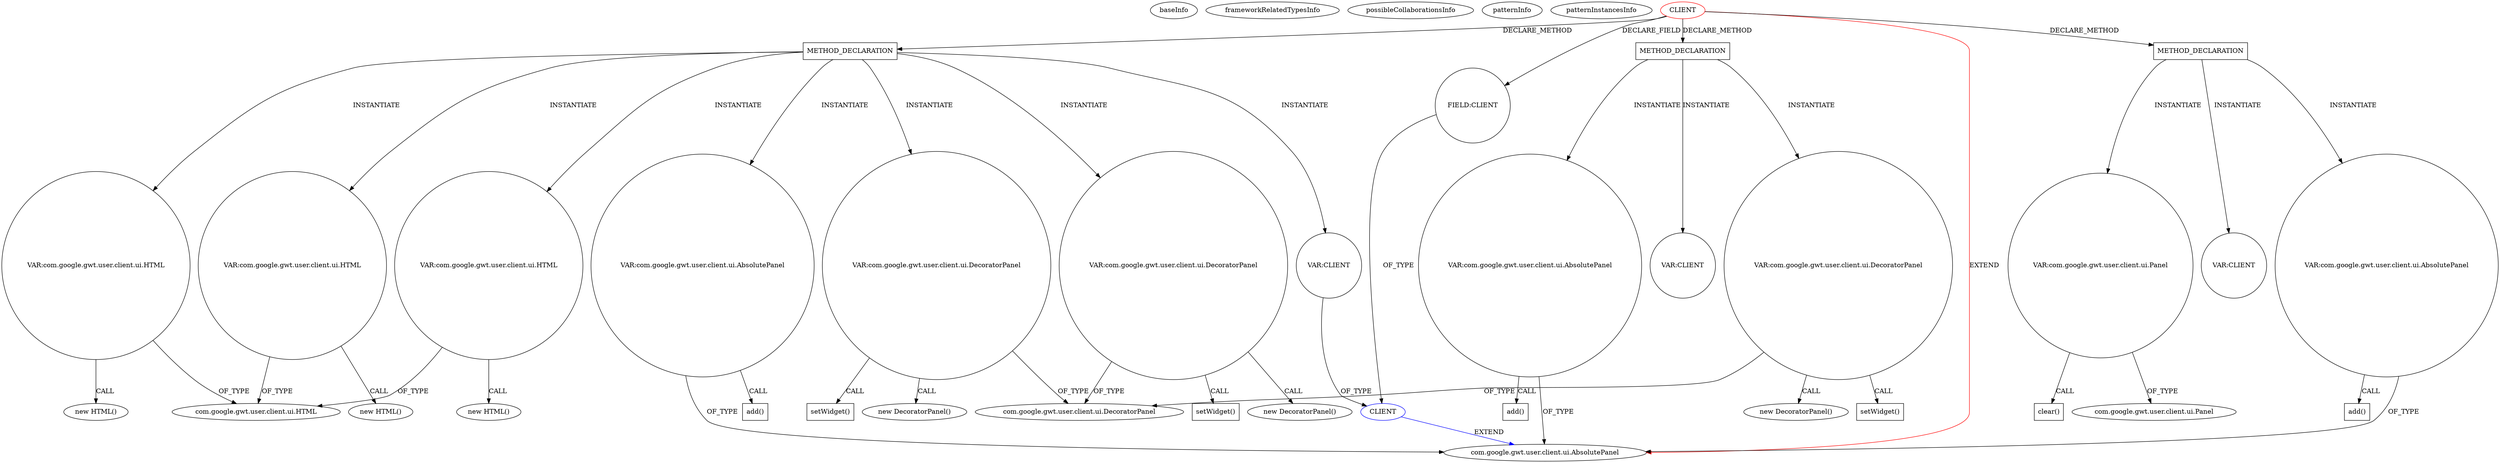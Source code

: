 digraph {
baseInfo[graphId=1018,category="pattern",isAnonymous=false,possibleRelation=true]
frameworkRelatedTypesInfo[0="com.google.gwt.user.client.ui.AbsolutePanel"]
possibleCollaborationsInfo[0="1018~FIELD_TYPE_DECLARATION-INSTANTIATION-CLIENT_METHOD_DECLARATION-~com.google.gwt.user.client.ui.AbsolutePanel ~com.google.gwt.user.client.ui.AbsolutePanel ~false~false"]
patternInfo[frequency=2.0,patternRootClient=0]
patternInstancesInfo[0="MainMain-ChatCafeine~/MainMain-ChatCafeine/ChatCafeine-master/ChatCafeine/src/sources/client/vue/profil/ProfilPanel.java~ProfilPanel~278",1="MainMain-ChatCafeine~/MainMain-ChatCafeine/ChatCafeine-master/ChatCafeine/src/sources/client/vue/coffeeRoom/CoffeeRoomPanel.java~CoffeeRoomPanel~230"]
70[label="new DecoratorPanel()",vertexType="CONSTRUCTOR_CALL",isFrameworkType=false]
71[label="VAR:com.google.gwt.user.client.ui.DecoratorPanel",vertexType="VARIABLE_EXPRESION",isFrameworkType=false,shape=circle]
77[label="setWidget()",vertexType="INSIDE_CALL",isFrameworkType=false,shape=box]
37[label="METHOD_DECLARATION",vertexType="CLIENT_METHOD_DECLARATION",isFrameworkType=false,shape=box]
0[label="CLIENT",vertexType="ROOT_CLIENT_CLASS_DECLARATION",isFrameworkType=false,color=red]
1[label="com.google.gwt.user.client.ui.AbsolutePanel",vertexType="FRAMEWORK_CLASS_TYPE",isFrameworkType=false]
74[label="VAR:CLIENT",vertexType="VARIABLE_EXPRESION",isFrameworkType=false,shape=circle]
2[label="FIELD:CLIENT",vertexType="FIELD_DECLARATION",isFrameworkType=false,shape=circle]
89[label="VAR:com.google.gwt.user.client.ui.AbsolutePanel",vertexType="VARIABLE_EXPRESION",isFrameworkType=false,shape=circle]
90[label="add()",vertexType="INSIDE_CALL",isFrameworkType=false,shape=box]
67[label="VAR:com.google.gwt.user.client.ui.AbsolutePanel",vertexType="VARIABLE_EXPRESION",isFrameworkType=false,shape=circle]
68[label="add()",vertexType="INSIDE_CALL",isFrameworkType=false,shape=box]
34[label="VAR:com.google.gwt.user.client.ui.AbsolutePanel",vertexType="VARIABLE_EXPRESION",isFrameworkType=false,shape=circle]
35[label="add()",vertexType="INSIDE_CALL",isFrameworkType=false,shape=box]
40[label="com.google.gwt.user.client.ui.DecoratorPanel",vertexType="FRAMEWORK_CLASS_TYPE",isFrameworkType=false]
82[label="VAR:com.google.gwt.user.client.ui.DecoratorPanel",vertexType="VARIABLE_EXPRESION",isFrameworkType=false,shape=circle]
88[label="setWidget()",vertexType="INSIDE_CALL",isFrameworkType=false,shape=box]
81[label="new DecoratorPanel()",vertexType="CONSTRUCTOR_CALL",isFrameworkType=false]
27[label="METHOD_DECLARATION",vertexType="CLIENT_METHOD_DECLARATION",isFrameworkType=false,shape=box]
39[label="VAR:com.google.gwt.user.client.ui.DecoratorPanel",vertexType="VARIABLE_EXPRESION",isFrameworkType=false,shape=circle]
66[label="setWidget()",vertexType="INSIDE_CALL",isFrameworkType=false,shape=box]
32[label="VAR:CLIENT",vertexType="VARIABLE_EXPRESION",isFrameworkType=false,shape=circle]
38[label="new DecoratorPanel()",vertexType="CONSTRUCTOR_CALL",isFrameworkType=false]
28[label="VAR:com.google.gwt.user.client.ui.Panel",vertexType="VARIABLE_EXPRESION",isFrameworkType=false,shape=circle]
30[label="com.google.gwt.user.client.ui.Panel",vertexType="FRAMEWORK_CLASS_TYPE",isFrameworkType=false]
80[label="METHOD_DECLARATION",vertexType="CLIENT_METHOD_DECLARATION",isFrameworkType=false,shape=box]
85[label="VAR:CLIENT",vertexType="VARIABLE_EXPRESION",isFrameworkType=false,shape=circle]
29[label="clear()",vertexType="INSIDE_CALL",isFrameworkType=false,shape=box]
53[label="VAR:com.google.gwt.user.client.ui.HTML",vertexType="VARIABLE_EXPRESION",isFrameworkType=false,shape=circle]
52[label="new HTML()",vertexType="CONSTRUCTOR_CALL",isFrameworkType=false]
54[label="com.google.gwt.user.client.ui.HTML",vertexType="FRAMEWORK_CLASS_TYPE",isFrameworkType=false]
58[label="VAR:com.google.gwt.user.client.ui.HTML",vertexType="VARIABLE_EXPRESION",isFrameworkType=false,shape=circle]
57[label="new HTML()",vertexType="CONSTRUCTOR_CALL",isFrameworkType=false]
63[label="VAR:com.google.gwt.user.client.ui.HTML",vertexType="VARIABLE_EXPRESION",isFrameworkType=false,shape=circle]
62[label="new HTML()",vertexType="CONSTRUCTOR_CALL",isFrameworkType=false]
3[label="CLIENT",vertexType="REFERENCE_CLIENT_CLASS_DECLARATION",isFrameworkType=false,color=blue]
37->74[label="INSTANTIATE"]
63->62[label="CALL"]
37->71[label="INSTANTIATE"]
39->38[label="CALL"]
63->54[label="OF_TYPE"]
71->77[label="CALL"]
67->68[label="CALL"]
82->40[label="OF_TYPE"]
53->54[label="OF_TYPE"]
58->57[label="CALL"]
80->89[label="INSTANTIATE"]
27->32[label="INSTANTIATE"]
71->40[label="OF_TYPE"]
37->39[label="INSTANTIATE"]
53->52[label="CALL"]
80->85[label="INSTANTIATE"]
37->58[label="INSTANTIATE"]
0->27[label="DECLARE_METHOD"]
28->29[label="CALL"]
27->28[label="INSTANTIATE"]
37->67[label="INSTANTIATE"]
37->63[label="INSTANTIATE"]
37->53[label="INSTANTIATE"]
71->70[label="CALL"]
89->1[label="OF_TYPE"]
74->3[label="OF_TYPE"]
27->34[label="INSTANTIATE"]
58->54[label="OF_TYPE"]
28->30[label="OF_TYPE"]
34->1[label="OF_TYPE"]
2->3[label="OF_TYPE"]
0->80[label="DECLARE_METHOD"]
0->2[label="DECLARE_FIELD"]
67->1[label="OF_TYPE"]
82->88[label="CALL"]
89->90[label="CALL"]
34->35[label="CALL"]
82->81[label="CALL"]
0->37[label="DECLARE_METHOD"]
3->1[label="EXTEND",color=blue]
0->1[label="EXTEND",color=red]
39->40[label="OF_TYPE"]
80->82[label="INSTANTIATE"]
39->66[label="CALL"]
}
